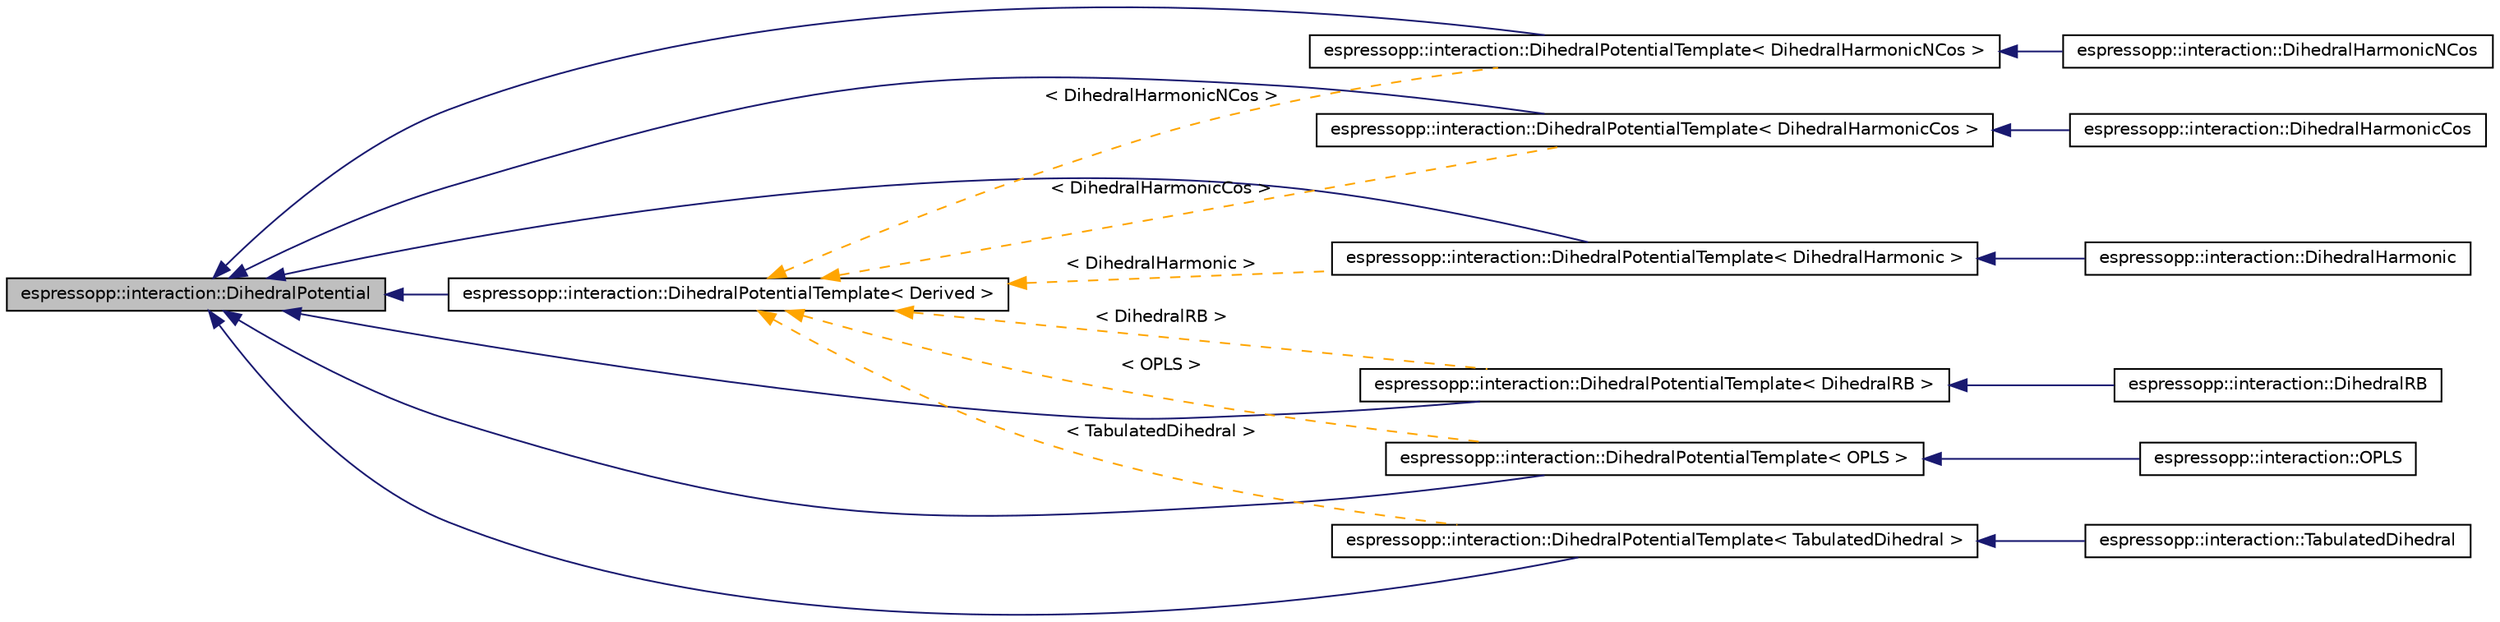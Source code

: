 digraph G
{
  edge [fontname="Helvetica",fontsize="10",labelfontname="Helvetica",labelfontsize="10"];
  node [fontname="Helvetica",fontsize="10",shape=record];
  rankdir="LR";
  Node1 [label="espressopp::interaction::DihedralPotential",height=0.2,width=0.4,color="black", fillcolor="grey75", style="filled" fontcolor="black"];
  Node1 -> Node2 [dir="back",color="midnightblue",fontsize="10",style="solid",fontname="Helvetica"];
  Node2 [label="espressopp::interaction::DihedralPotentialTemplate\< DihedralHarmonic \>",height=0.2,width=0.4,color="black", fillcolor="white", style="filled",URL="$classespressopp_1_1interaction_1_1DihedralPotentialTemplate.html"];
  Node2 -> Node3 [dir="back",color="midnightblue",fontsize="10",style="solid",fontname="Helvetica"];
  Node3 [label="espressopp::interaction::DihedralHarmonic",height=0.2,width=0.4,color="black", fillcolor="white", style="filled",URL="$classespressopp_1_1interaction_1_1DihedralHarmonic.html",tooltip="This class provides methods to compute forces and energies of the DihedralHarmonic dihedral potential..."];
  Node1 -> Node4 [dir="back",color="midnightblue",fontsize="10",style="solid",fontname="Helvetica"];
  Node4 [label="espressopp::interaction::DihedralPotentialTemplate\< DihedralHarmonicCos \>",height=0.2,width=0.4,color="black", fillcolor="white", style="filled",URL="$classespressopp_1_1interaction_1_1DihedralPotentialTemplate.html"];
  Node4 -> Node5 [dir="back",color="midnightblue",fontsize="10",style="solid",fontname="Helvetica"];
  Node5 [label="espressopp::interaction::DihedralHarmonicCos",height=0.2,width=0.4,color="black", fillcolor="white", style="filled",URL="$classespressopp_1_1interaction_1_1DihedralHarmonicCos.html",tooltip="This class provides methods to compute forces and energies of the DihedralHarmonicCos dihedral potent..."];
  Node1 -> Node6 [dir="back",color="midnightblue",fontsize="10",style="solid",fontname="Helvetica"];
  Node6 [label="espressopp::interaction::DihedralPotentialTemplate\< DihedralHarmonicNCos \>",height=0.2,width=0.4,color="black", fillcolor="white", style="filled",URL="$classespressopp_1_1interaction_1_1DihedralPotentialTemplate.html"];
  Node6 -> Node7 [dir="back",color="midnightblue",fontsize="10",style="solid",fontname="Helvetica"];
  Node7 [label="espressopp::interaction::DihedralHarmonicNCos",height=0.2,width=0.4,color="black", fillcolor="white", style="filled",URL="$classespressopp_1_1interaction_1_1DihedralHarmonicNCos.html",tooltip="This class provides methods to compute forces and energies of the DihedralHarmonicNCos dihedral poten..."];
  Node1 -> Node8 [dir="back",color="midnightblue",fontsize="10",style="solid",fontname="Helvetica"];
  Node8 [label="espressopp::interaction::DihedralPotentialTemplate\< DihedralRB \>",height=0.2,width=0.4,color="black", fillcolor="white", style="filled",URL="$classespressopp_1_1interaction_1_1DihedralPotentialTemplate.html"];
  Node8 -> Node9 [dir="back",color="midnightblue",fontsize="10",style="solid",fontname="Helvetica"];
  Node9 [label="espressopp::interaction::DihedralRB",height=0.2,width=0.4,color="black", fillcolor="white", style="filled",URL="$classespressopp_1_1interaction_1_1DihedralRB.html",tooltip="This class provides methods to compute forces and energies of the Ryckaert-Bellemans dihedral potenti..."];
  Node1 -> Node10 [dir="back",color="midnightblue",fontsize="10",style="solid",fontname="Helvetica"];
  Node10 [label="espressopp::interaction::DihedralPotentialTemplate\< OPLS \>",height=0.2,width=0.4,color="black", fillcolor="white", style="filled",URL="$classespressopp_1_1interaction_1_1DihedralPotentialTemplate.html"];
  Node10 -> Node11 [dir="back",color="midnightblue",fontsize="10",style="solid",fontname="Helvetica"];
  Node11 [label="espressopp::interaction::OPLS",height=0.2,width=0.4,color="black", fillcolor="white", style="filled",URL="$classespressopp_1_1interaction_1_1OPLS.html",tooltip="This class provides methods to compute forces and energies of the OPLS dihedral potential."];
  Node1 -> Node12 [dir="back",color="midnightblue",fontsize="10",style="solid",fontname="Helvetica"];
  Node12 [label="espressopp::interaction::DihedralPotentialTemplate\< TabulatedDihedral \>",height=0.2,width=0.4,color="black", fillcolor="white", style="filled",URL="$classespressopp_1_1interaction_1_1DihedralPotentialTemplate.html"];
  Node12 -> Node13 [dir="back",color="midnightblue",fontsize="10",style="solid",fontname="Helvetica"];
  Node13 [label="espressopp::interaction::TabulatedDihedral",height=0.2,width=0.4,color="black", fillcolor="white", style="filled",URL="$classespressopp_1_1interaction_1_1TabulatedDihedral.html"];
  Node1 -> Node14 [dir="back",color="midnightblue",fontsize="10",style="solid",fontname="Helvetica"];
  Node14 [label="espressopp::interaction::DihedralPotentialTemplate\< Derived \>",height=0.2,width=0.4,color="black", fillcolor="white", style="filled",URL="$classespressopp_1_1interaction_1_1DihedralPotentialTemplate.html"];
  Node14 -> Node12 [dir="back",color="orange",fontsize="10",style="dashed",label=" \< TabulatedDihedral \>" ,fontname="Helvetica"];
  Node14 -> Node8 [dir="back",color="orange",fontsize="10",style="dashed",label=" \< DihedralRB \>" ,fontname="Helvetica"];
  Node14 -> Node4 [dir="back",color="orange",fontsize="10",style="dashed",label=" \< DihedralHarmonicCos \>" ,fontname="Helvetica"];
  Node14 -> Node2 [dir="back",color="orange",fontsize="10",style="dashed",label=" \< DihedralHarmonic \>" ,fontname="Helvetica"];
  Node14 -> Node6 [dir="back",color="orange",fontsize="10",style="dashed",label=" \< DihedralHarmonicNCos \>" ,fontname="Helvetica"];
  Node14 -> Node10 [dir="back",color="orange",fontsize="10",style="dashed",label=" \< OPLS \>" ,fontname="Helvetica"];
}
